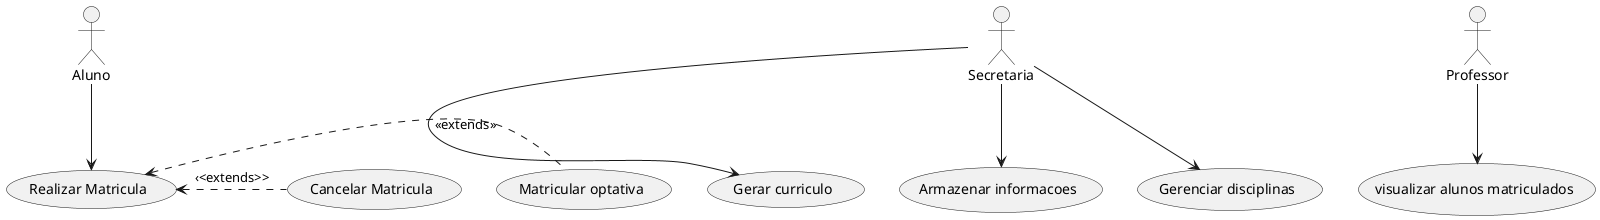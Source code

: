 @startuml
"Secretaria" as S
"Aluno" as A
"Professor" as P
S --> (Gerar curriculo)
S --> (Armazenar informacoes)
S --> (Gerenciar disciplinas)
A --> (Realizar Matricula)
(Realizar Matricula)<. (Matricular optativa) : <<extends>>
(Realizar Matricula)<. (Cancelar Matricula): ‹<extends>>
P -->(visualizar alunos matriculados)
@enduml
